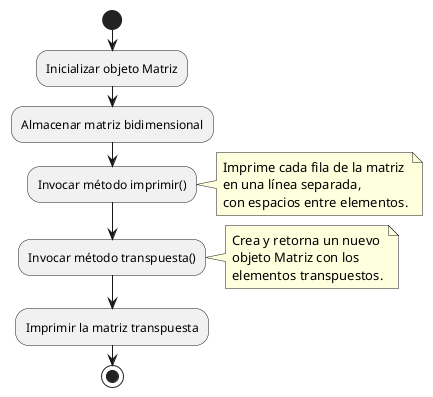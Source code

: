 @startuml
start

:Inicializar objeto Matriz;
:Almacenar matriz bidimensional;

:Invocar método imprimir();
note right
Imprime cada fila de la matriz
en una línea separada,
con espacios entre elementos.
end note

:Invocar método transpuesta();
note right
Crea y retorna un nuevo
objeto Matriz con los
elementos transpuestos.
end note

:Imprimir la matriz transpuesta;

stop
@enduml
